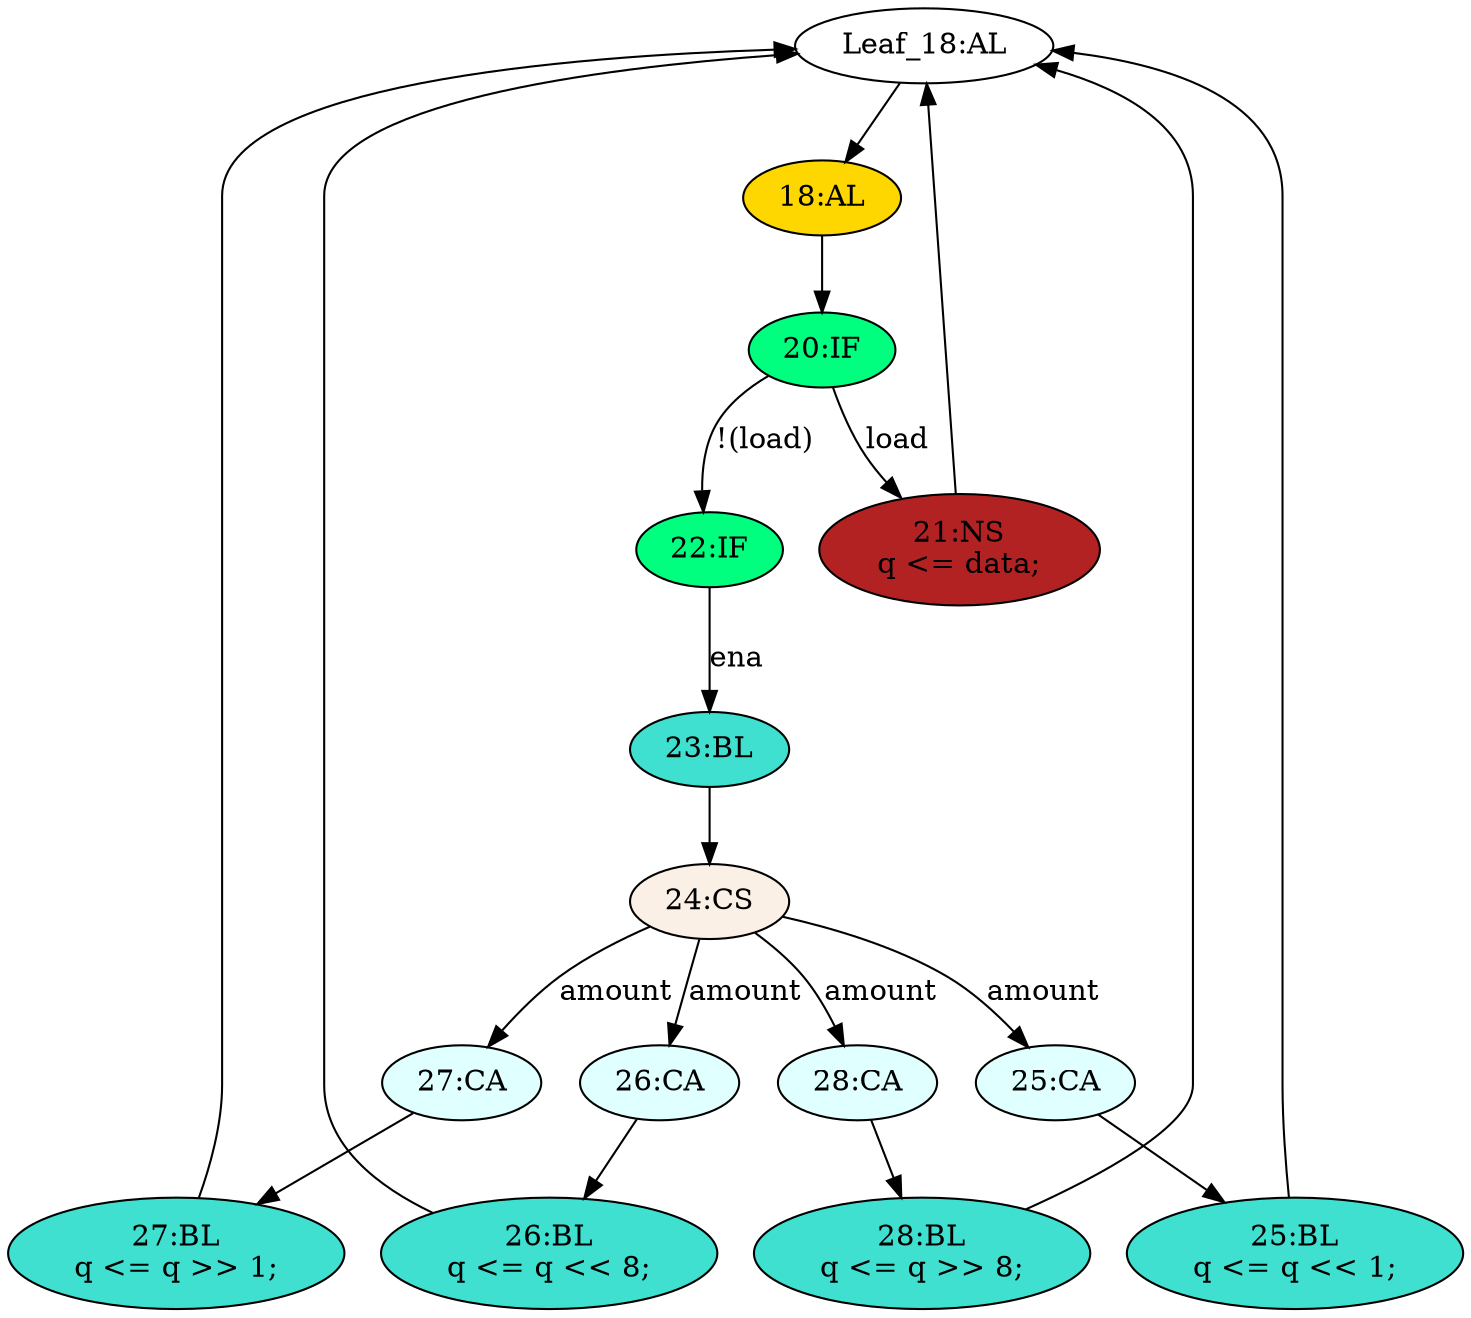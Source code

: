 strict digraph "compose( ,  )" {
	node [label="\N"];
	"Leaf_18:AL"	[def_var="['q']",
		label="Leaf_18:AL"];
	"18:AL"	[ast="<pyverilog.vparser.ast.Always object at 0x7f7addb37090>",
		clk_sens=True,
		fillcolor=gold,
		label="18:AL",
		sens="['clk']",
		statements="[]",
		style=filled,
		typ=Always,
		use_var="['load', 'ena', 'amount', 'data', 'q']"];
	"Leaf_18:AL" -> "18:AL";
	"27:BL"	[ast="<pyverilog.vparser.ast.Block object at 0x7f7adde9ee50>",
		fillcolor=turquoise,
		label="27:BL
q <= q >> 1;",
		statements="[<pyverilog.vparser.ast.NonblockingSubstitution object at 0x7f7addba0fd0>]",
		style=filled,
		typ=Block];
	"27:BL" -> "Leaf_18:AL"	[cond="[]",
		lineno=None];
	"24:CS"	[ast="<pyverilog.vparser.ast.CaseStatement object at 0x7f7addba0950>",
		fillcolor=linen,
		label="24:CS",
		statements="[]",
		style=filled,
		typ=CaseStatement];
	"27:CA"	[ast="<pyverilog.vparser.ast.Case object at 0x7f7addb26350>",
		fillcolor=lightcyan,
		label="27:CA",
		statements="[]",
		style=filled,
		typ=Case];
	"24:CS" -> "27:CA"	[cond="['amount']",
		label=amount,
		lineno=24];
	"26:CA"	[ast="<pyverilog.vparser.ast.Case object at 0x7f7addb3d610>",
		fillcolor=lightcyan,
		label="26:CA",
		statements="[]",
		style=filled,
		typ=Case];
	"24:CS" -> "26:CA"	[cond="['amount']",
		label=amount,
		lineno=24];
	"25:CA"	[ast="<pyverilog.vparser.ast.Case object at 0x7f7addb31550>",
		fillcolor=lightcyan,
		label="25:CA",
		statements="[]",
		style=filled,
		typ=Case];
	"24:CS" -> "25:CA"	[cond="['amount']",
		label=amount,
		lineno=24];
	"28:CA"	[ast="<pyverilog.vparser.ast.Case object at 0x7f7addba0f90>",
		fillcolor=lightcyan,
		label="28:CA",
		statements="[]",
		style=filled,
		typ=Case];
	"24:CS" -> "28:CA"	[cond="['amount']",
		label=amount,
		lineno=24];
	"20:IF"	[ast="<pyverilog.vparser.ast.IfStatement object at 0x7f7addb234d0>",
		fillcolor=springgreen,
		label="20:IF",
		statements="[]",
		style=filled,
		typ=IfStatement];
	"18:AL" -> "20:IF"	[cond="[]",
		lineno=None];
	"27:CA" -> "27:BL"	[cond="[]",
		lineno=None];
	"22:IF"	[ast="<pyverilog.vparser.ast.IfStatement object at 0x7f7addace290>",
		fillcolor=springgreen,
		label="22:IF",
		statements="[]",
		style=filled,
		typ=IfStatement];
	"23:BL"	[ast="<pyverilog.vparser.ast.Block object at 0x7f7addacee90>",
		fillcolor=turquoise,
		label="23:BL",
		statements="[]",
		style=filled,
		typ=Block];
	"22:IF" -> "23:BL"	[cond="['ena']",
		label=ena,
		lineno=22];
	"26:BL"	[ast="<pyverilog.vparser.ast.Block object at 0x7f7addb26150>",
		fillcolor=turquoise,
		label="26:BL
q <= q << 8;",
		statements="[<pyverilog.vparser.ast.NonblockingSubstitution object at 0x7f7addb26450>]",
		style=filled,
		typ=Block];
	"26:CA" -> "26:BL"	[cond="[]",
		lineno=None];
	"25:BL"	[ast="<pyverilog.vparser.ast.Block object at 0x7f7addb31390>",
		fillcolor=turquoise,
		label="25:BL
q <= q << 1;",
		statements="[<pyverilog.vparser.ast.NonblockingSubstitution object at 0x7f7addb3d4d0>]",
		style=filled,
		typ=Block];
	"25:CA" -> "25:BL"	[cond="[]",
		lineno=None];
	"26:BL" -> "Leaf_18:AL"	[cond="[]",
		lineno=None];
	"20:IF" -> "22:IF"	[cond="['load']",
		label="!(load)",
		lineno=20];
	"21:NS"	[ast="<pyverilog.vparser.ast.NonblockingSubstitution object at 0x7f7addb23e10>",
		fillcolor=firebrick,
		label="21:NS
q <= data;",
		statements="[<pyverilog.vparser.ast.NonblockingSubstitution object at 0x7f7addb23e10>]",
		style=filled,
		typ=NonblockingSubstitution];
	"20:IF" -> "21:NS"	[cond="['load']",
		label=load,
		lineno=20];
	"25:BL" -> "Leaf_18:AL"	[cond="[]",
		lineno=None];
	"28:BL"	[ast="<pyverilog.vparser.ast.Block object at 0x7f7addb46510>",
		fillcolor=turquoise,
		label="28:BL
q <= q >> 8;",
		statements="[<pyverilog.vparser.ast.NonblockingSubstitution object at 0x7f7addb46550>]",
		style=filled,
		typ=Block];
	"28:BL" -> "Leaf_18:AL"	[cond="[]",
		lineno=None];
	"28:CA" -> "28:BL"	[cond="[]",
		lineno=None];
	"23:BL" -> "24:CS"	[cond="[]",
		lineno=None];
	"21:NS" -> "Leaf_18:AL"	[cond="[]",
		lineno=None];
}
